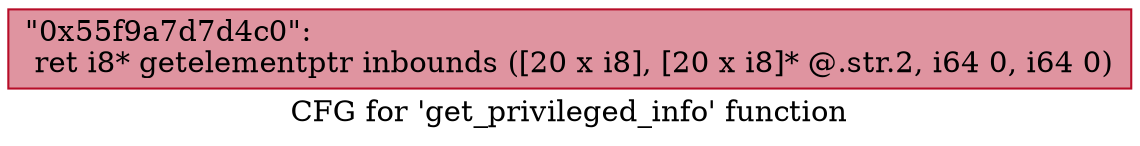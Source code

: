digraph "CFG for 'get_privileged_info' function" {
	label="CFG for 'get_privileged_info' function";

	Node0x55f9a7d7d4c0 [shape=record,color="#b70d28ff", style=filled, fillcolor="#b70d2870",label="{\"0x55f9a7d7d4c0\":\l  ret i8* getelementptr inbounds ([20 x i8], [20 x i8]* @.str.2, i64 0, i64 0)\l}"];
}

